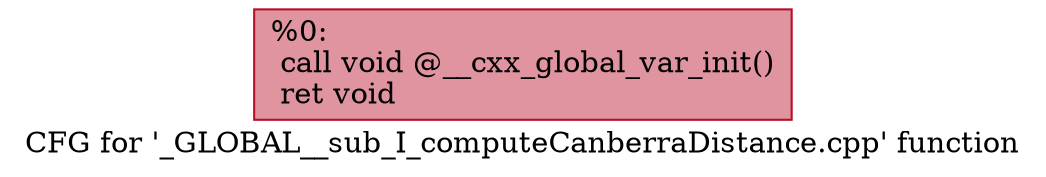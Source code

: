 digraph "CFG for '_GLOBAL__sub_I_computeCanberraDistance.cpp' function" {
	label="CFG for '_GLOBAL__sub_I_computeCanberraDistance.cpp' function";

	Node0x20704450e90 [shape=record,color="#b70d28ff", style=filled, fillcolor="#b70d2870",label="{%0:\l  call void @__cxx_global_var_init()\l  ret void\l}"];
}
